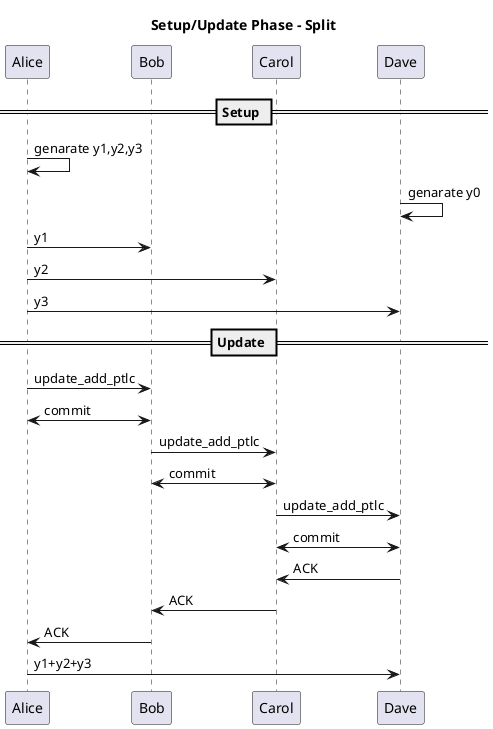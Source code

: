 @startuml
title Setup/Update Phase - Split
participant Alice
participant Bob
participant Carol
participant Dave

== Setup ==

Alice -> Alice: genarate y1,y2,y3
Dave -> Dave: genarate y0
Alice -> Bob: y1
Alice -> Carol: y2
Alice -> Dave: y3

== Update ==

Alice -> Bob: update_add_ptlc
Alice <-> Bob: commit

Bob -> Carol: update_add_ptlc
Bob <-> Carol: commit

Carol -> Dave: update_add_ptlc
Carol <-> Dave: commit

Dave -> Carol: ACK
Carol -> Bob: ACK
Bob -> Alice: ACK

Alice -> Dave: y1+y2+y3

@enduml
